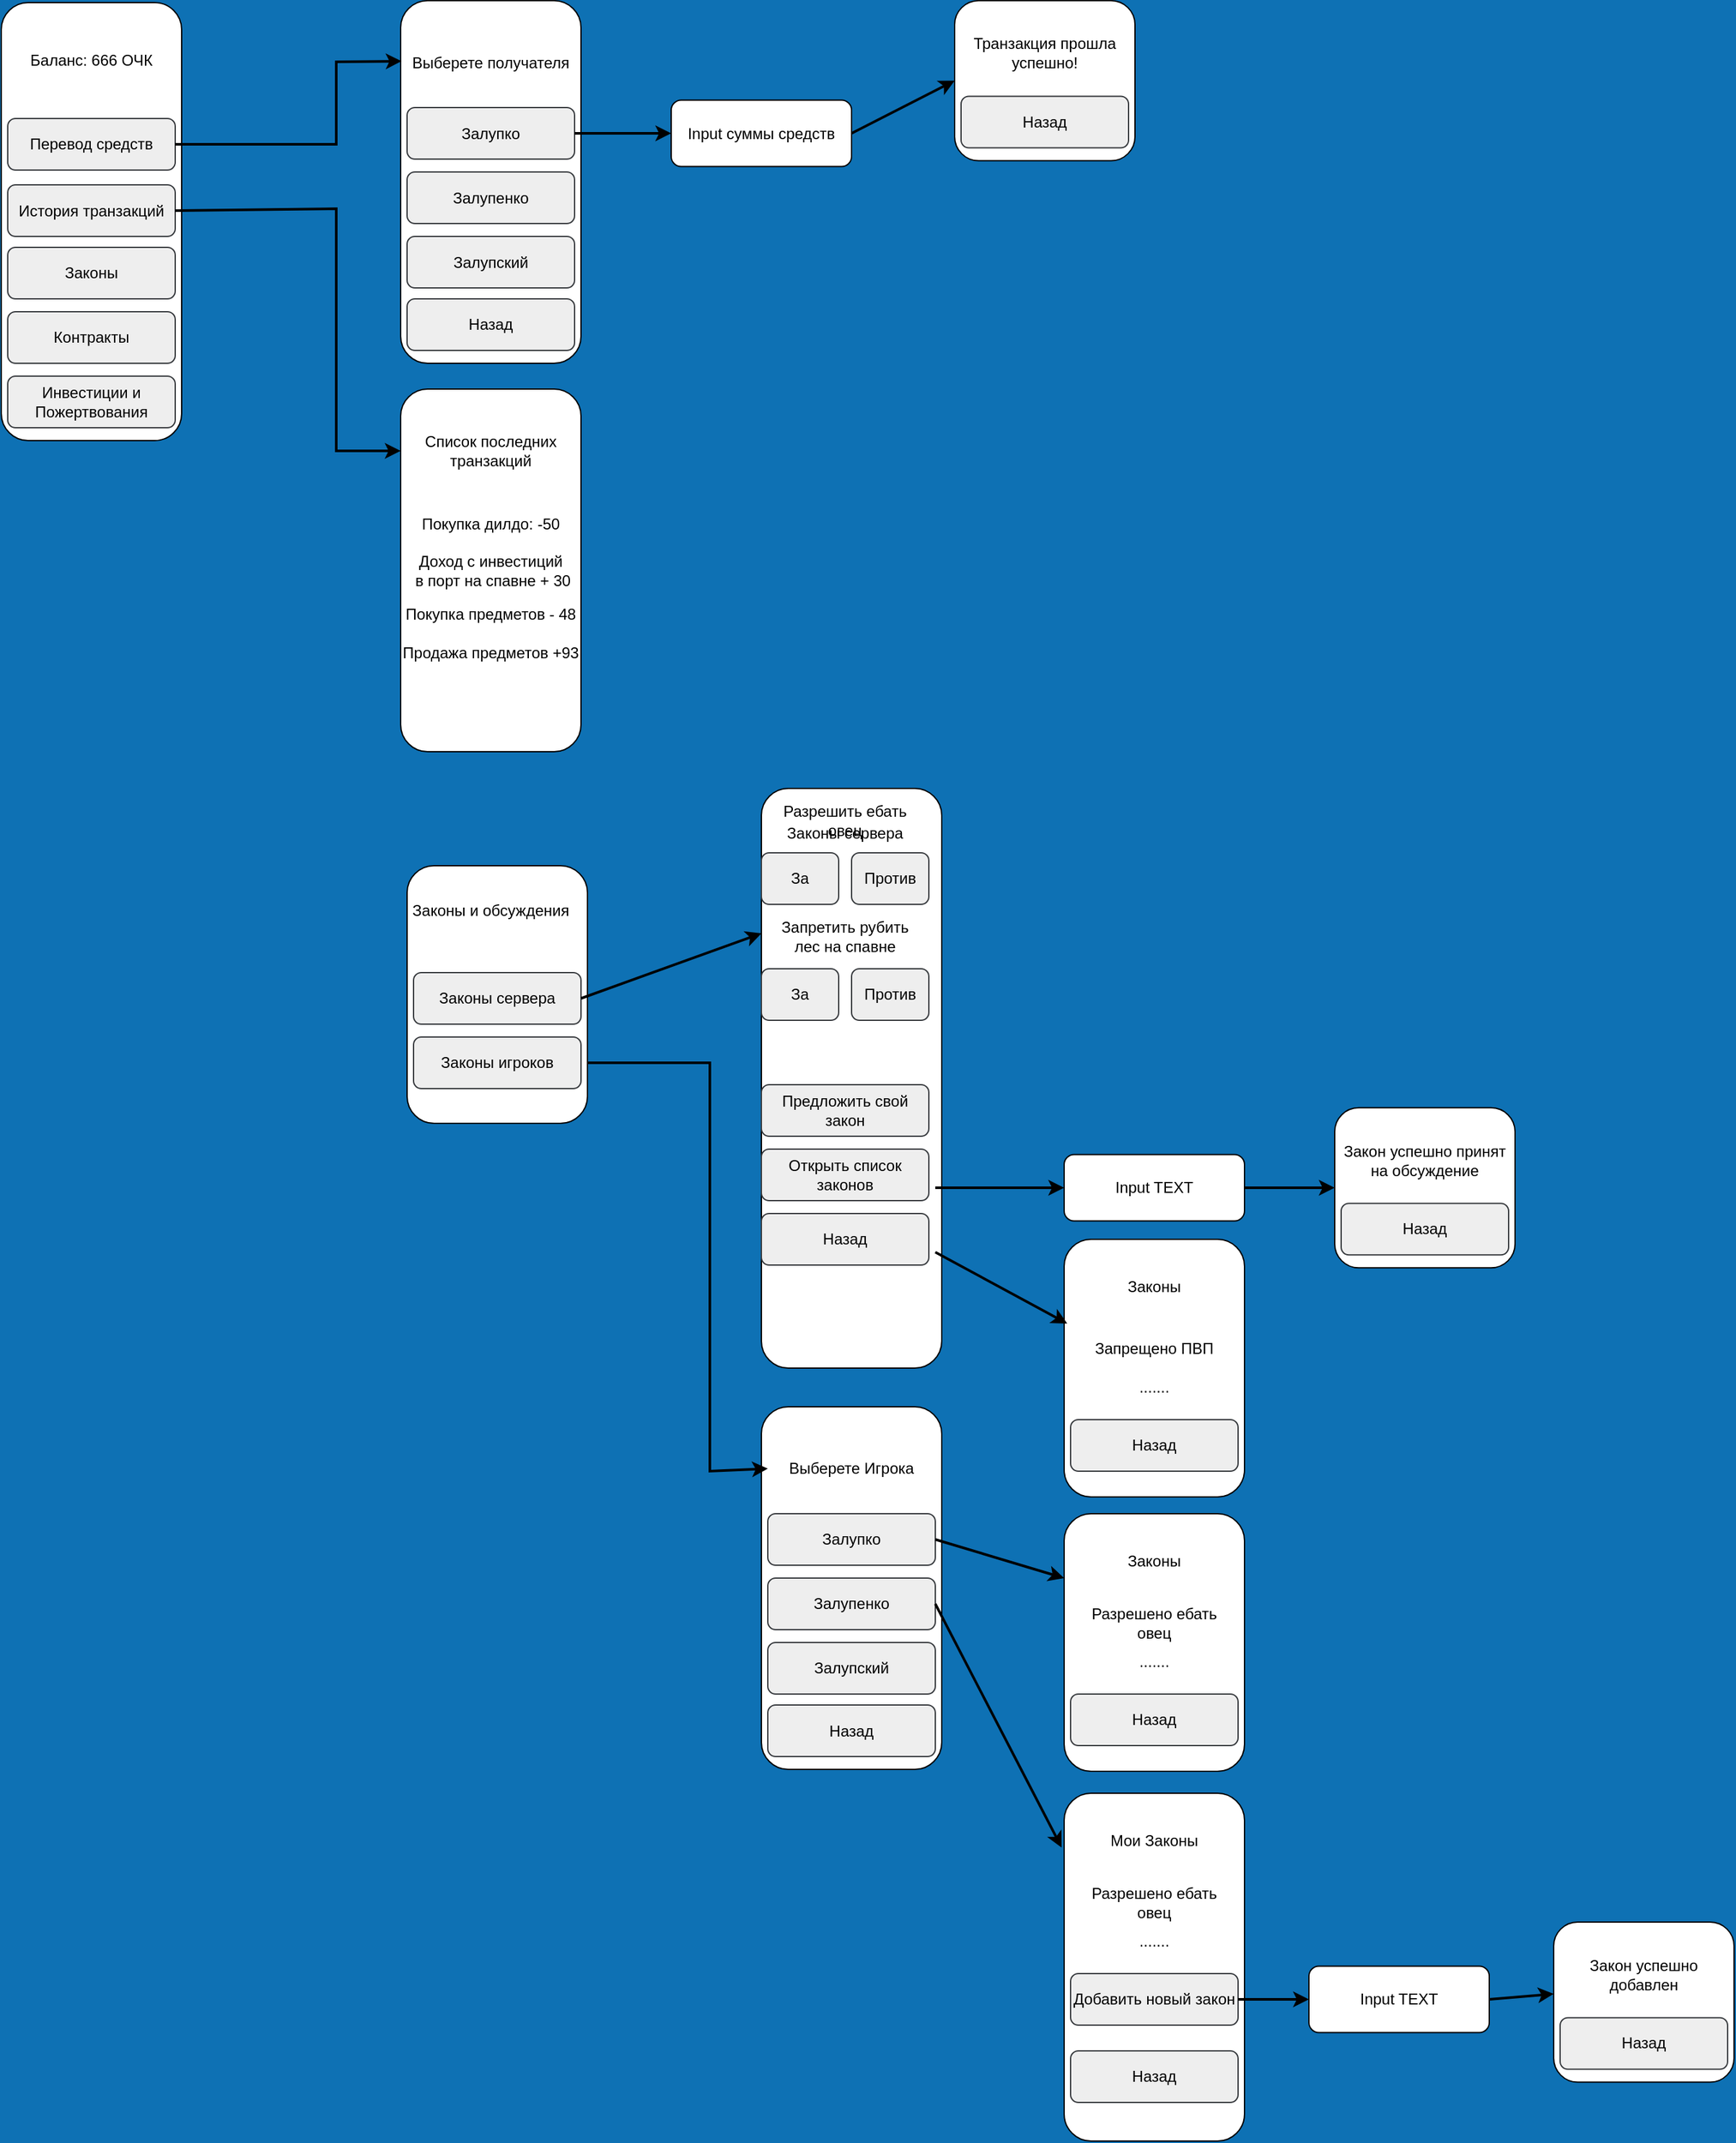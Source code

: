 <mxfile version="24.7.6">
  <diagram name="Страница — 1" id="_SKdRh1ridLEpidDvCyz">
    <mxGraphModel dx="1741" dy="910" grid="1" gridSize="10" guides="1" tooltips="1" connect="1" arrows="1" fold="1" page="1" pageScale="1" pageWidth="1654" pageHeight="2336" background="#0e71b4" math="0" shadow="0">
      <root>
        <mxCell id="0" />
        <mxCell id="1" parent="0" />
        <mxCell id="YOvDV3y9TgNX6leJfm7o-3" value="" style="rounded=1;whiteSpace=wrap;html=1;" parent="1" vertex="1">
          <mxGeometry x="120" y="200" width="140" height="340" as="geometry" />
        </mxCell>
        <mxCell id="YOvDV3y9TgNX6leJfm7o-4" value="Баланс: 666 ОЧК" style="text;html=1;align=center;verticalAlign=middle;whiteSpace=wrap;rounded=0;" parent="1" vertex="1">
          <mxGeometry x="140" y="230" width="100" height="30" as="geometry" />
        </mxCell>
        <mxCell id="YOvDV3y9TgNX6leJfm7o-7" value="Перевод средств" style="rounded=1;whiteSpace=wrap;html=1;fillColor=#eeeeee;strokeColor=#36393d;" parent="1" vertex="1">
          <mxGeometry x="125" y="290" width="130" height="40" as="geometry" />
        </mxCell>
        <mxCell id="YOvDV3y9TgNX6leJfm7o-8" value="Законы" style="rounded=1;whiteSpace=wrap;html=1;fillColor=#eeeeee;strokeColor=#36393d;" parent="1" vertex="1">
          <mxGeometry x="125" y="390" width="130" height="40" as="geometry" />
        </mxCell>
        <mxCell id="YOvDV3y9TgNX6leJfm7o-9" value="Контракты" style="rounded=1;whiteSpace=wrap;html=1;fillColor=#eeeeee;strokeColor=#36393d;" parent="1" vertex="1">
          <mxGeometry x="125" y="440" width="130" height="40" as="geometry" />
        </mxCell>
        <mxCell id="YOvDV3y9TgNX6leJfm7o-10" value="Инвестиции и Пожертвования" style="rounded=1;whiteSpace=wrap;html=1;fillColor=#eeeeee;strokeColor=#36393d;" parent="1" vertex="1">
          <mxGeometry x="125" y="490" width="130" height="40" as="geometry" />
        </mxCell>
        <mxCell id="YOvDV3y9TgNX6leJfm7o-11" value="" style="rounded=1;whiteSpace=wrap;html=1;" parent="1" vertex="1">
          <mxGeometry x="430" y="198.5" width="140" height="281.5" as="geometry" />
        </mxCell>
        <mxCell id="YOvDV3y9TgNX6leJfm7o-12" value="Выберете получателя" style="text;html=1;align=center;verticalAlign=middle;whiteSpace=wrap;rounded=0;" parent="1" vertex="1">
          <mxGeometry x="430" y="231.5" width="140" height="30" as="geometry" />
        </mxCell>
        <mxCell id="YOvDV3y9TgNX6leJfm7o-13" value="Залупко" style="rounded=1;whiteSpace=wrap;html=1;fillColor=#eeeeee;strokeColor=#36393d;" parent="1" vertex="1">
          <mxGeometry x="435" y="281.5" width="130" height="40" as="geometry" />
        </mxCell>
        <mxCell id="YOvDV3y9TgNX6leJfm7o-14" value="Залупенко" style="rounded=1;whiteSpace=wrap;html=1;fillColor=#eeeeee;strokeColor=#36393d;" parent="1" vertex="1">
          <mxGeometry x="435" y="331.5" width="130" height="40" as="geometry" />
        </mxCell>
        <mxCell id="YOvDV3y9TgNX6leJfm7o-15" value="Залупский" style="rounded=1;whiteSpace=wrap;html=1;fillColor=#eeeeee;strokeColor=#36393d;" parent="1" vertex="1">
          <mxGeometry x="435" y="381.5" width="130" height="40" as="geometry" />
        </mxCell>
        <mxCell id="YOvDV3y9TgNX6leJfm7o-17" value="" style="endArrow=classic;html=1;rounded=0;exitX=1;exitY=0.5;exitDx=0;exitDy=0;entryX=0.005;entryY=0.167;entryDx=0;entryDy=0;entryPerimeter=0;strokeWidth=2;" parent="1" source="YOvDV3y9TgNX6leJfm7o-7" target="YOvDV3y9TgNX6leJfm7o-11" edge="1">
          <mxGeometry width="50" height="50" relative="1" as="geometry">
            <mxPoint x="430" y="450" as="sourcePoint" />
            <mxPoint x="427" y="350" as="targetPoint" />
            <Array as="points">
              <mxPoint x="380" y="310" />
              <mxPoint x="380" y="246" />
            </Array>
          </mxGeometry>
        </mxCell>
        <mxCell id="YOvDV3y9TgNX6leJfm7o-18" value="Input суммы средств" style="rounded=1;whiteSpace=wrap;html=1;" parent="1" vertex="1">
          <mxGeometry x="640" y="275.75" width="140" height="51.5" as="geometry" />
        </mxCell>
        <mxCell id="YOvDV3y9TgNX6leJfm7o-19" value="" style="rounded=1;whiteSpace=wrap;html=1;" parent="1" vertex="1">
          <mxGeometry x="860" y="198.5" width="140" height="124.25" as="geometry" />
        </mxCell>
        <mxCell id="YOvDV3y9TgNX6leJfm7o-20" value="Транзакция прошла успешно!" style="text;html=1;align=center;verticalAlign=middle;whiteSpace=wrap;rounded=0;" parent="1" vertex="1">
          <mxGeometry x="860" y="224.25" width="140" height="30" as="geometry" />
        </mxCell>
        <mxCell id="YOvDV3y9TgNX6leJfm7o-21" value="Назад" style="rounded=1;whiteSpace=wrap;html=1;fillColor=#eeeeee;strokeColor=#36393d;" parent="1" vertex="1">
          <mxGeometry x="865" y="272.75" width="130" height="40" as="geometry" />
        </mxCell>
        <mxCell id="YOvDV3y9TgNX6leJfm7o-23" value="Назад" style="rounded=1;whiteSpace=wrap;html=1;fillColor=#eeeeee;strokeColor=#36393d;" parent="1" vertex="1">
          <mxGeometry x="435" y="430" width="130" height="40" as="geometry" />
        </mxCell>
        <mxCell id="YOvDV3y9TgNX6leJfm7o-26" value="" style="endArrow=classic;html=1;rounded=0;exitX=1;exitY=0.5;exitDx=0;exitDy=0;entryX=0;entryY=0.5;entryDx=0;entryDy=0;strokeWidth=2;" parent="1" source="YOvDV3y9TgNX6leJfm7o-13" target="YOvDV3y9TgNX6leJfm7o-18" edge="1">
          <mxGeometry width="50" height="50" relative="1" as="geometry">
            <mxPoint x="265" y="320" as="sourcePoint" />
            <mxPoint x="441" y="256" as="targetPoint" />
          </mxGeometry>
        </mxCell>
        <mxCell id="YOvDV3y9TgNX6leJfm7o-27" value="" style="endArrow=classic;html=1;rounded=0;exitX=1;exitY=0.5;exitDx=0;exitDy=0;entryX=0;entryY=0.5;entryDx=0;entryDy=0;strokeWidth=2;" parent="1" source="YOvDV3y9TgNX6leJfm7o-18" target="YOvDV3y9TgNX6leJfm7o-19" edge="1">
          <mxGeometry width="50" height="50" relative="1" as="geometry">
            <mxPoint x="575" y="312" as="sourcePoint" />
            <mxPoint x="650" y="312" as="targetPoint" />
          </mxGeometry>
        </mxCell>
        <mxCell id="TSFnOZUrxSkBlMP-To67-1" value="История транзакций" style="rounded=1;whiteSpace=wrap;html=1;fillColor=#eeeeee;strokeColor=#36393d;" vertex="1" parent="1">
          <mxGeometry x="125" y="341.5" width="130" height="40" as="geometry" />
        </mxCell>
        <mxCell id="TSFnOZUrxSkBlMP-To67-2" value="" style="rounded=1;whiteSpace=wrap;html=1;" vertex="1" parent="1">
          <mxGeometry x="430" y="500" width="140" height="281.5" as="geometry" />
        </mxCell>
        <mxCell id="TSFnOZUrxSkBlMP-To67-3" value="Список последних транзакций" style="text;html=1;align=center;verticalAlign=middle;whiteSpace=wrap;rounded=0;" vertex="1" parent="1">
          <mxGeometry x="430" y="533" width="140" height="30" as="geometry" />
        </mxCell>
        <mxCell id="TSFnOZUrxSkBlMP-To67-8" value="Покупка дилдо: -50" style="text;html=1;align=center;verticalAlign=middle;whiteSpace=wrap;rounded=0;" vertex="1" parent="1">
          <mxGeometry x="430" y="590" width="140" height="30" as="geometry" />
        </mxCell>
        <mxCell id="TSFnOZUrxSkBlMP-To67-10" value="&lt;div&gt;Доход с инвестиций&lt;br&gt;&amp;nbsp;в порт на спавне + 30&lt;/div&gt;" style="text;html=1;align=center;verticalAlign=middle;whiteSpace=wrap;rounded=0;" vertex="1" parent="1">
          <mxGeometry x="430" y="625.75" width="140" height="30" as="geometry" />
        </mxCell>
        <mxCell id="TSFnOZUrxSkBlMP-To67-11" value="&lt;div&gt;Покупка предметов - 48&lt;/div&gt;" style="text;html=1;align=center;verticalAlign=middle;whiteSpace=wrap;rounded=0;" vertex="1" parent="1">
          <mxGeometry x="430" y="660" width="140" height="30" as="geometry" />
        </mxCell>
        <mxCell id="TSFnOZUrxSkBlMP-To67-12" value="&lt;div&gt;Продажа предметов +93&lt;/div&gt;" style="text;html=1;align=center;verticalAlign=middle;whiteSpace=wrap;rounded=0;" vertex="1" parent="1">
          <mxGeometry x="430" y="690" width="140" height="30" as="geometry" />
        </mxCell>
        <mxCell id="TSFnOZUrxSkBlMP-To67-13" value="" style="endArrow=classic;html=1;rounded=0;exitX=1;exitY=0.5;exitDx=0;exitDy=0;entryX=0;entryY=0.5;entryDx=0;entryDy=0;strokeWidth=2;" edge="1" parent="1" source="TSFnOZUrxSkBlMP-To67-1" target="TSFnOZUrxSkBlMP-To67-3">
          <mxGeometry width="50" height="50" relative="1" as="geometry">
            <mxPoint x="265" y="320" as="sourcePoint" />
            <mxPoint x="441" y="256" as="targetPoint" />
            <Array as="points">
              <mxPoint x="380" y="360" />
              <mxPoint x="380" y="548" />
            </Array>
          </mxGeometry>
        </mxCell>
        <mxCell id="TSFnOZUrxSkBlMP-To67-29" value="" style="rounded=1;whiteSpace=wrap;html=1;" vertex="1" parent="1">
          <mxGeometry x="435" y="870" width="140" height="200" as="geometry" />
        </mxCell>
        <mxCell id="TSFnOZUrxSkBlMP-To67-31" value="Законы сервера" style="rounded=1;whiteSpace=wrap;html=1;fillColor=#eeeeee;strokeColor=#36393d;" vertex="1" parent="1">
          <mxGeometry x="440" y="953" width="130" height="40" as="geometry" />
        </mxCell>
        <mxCell id="TSFnOZUrxSkBlMP-To67-32" value="Законы игроков" style="rounded=1;whiteSpace=wrap;html=1;fillColor=#eeeeee;strokeColor=#36393d;" vertex="1" parent="1">
          <mxGeometry x="440" y="1003" width="130" height="40" as="geometry" />
        </mxCell>
        <mxCell id="TSFnOZUrxSkBlMP-To67-34" value="Законы и обсуждения" style="text;html=1;align=center;verticalAlign=middle;whiteSpace=wrap;rounded=0;" vertex="1" parent="1">
          <mxGeometry x="430" y="890" width="140" height="30" as="geometry" />
        </mxCell>
        <mxCell id="TSFnOZUrxSkBlMP-To67-35" value="" style="rounded=1;whiteSpace=wrap;html=1;" vertex="1" parent="1">
          <mxGeometry x="710" y="810" width="140" height="450" as="geometry" />
        </mxCell>
        <mxCell id="TSFnOZUrxSkBlMP-To67-36" value="За" style="rounded=1;whiteSpace=wrap;html=1;fillColor=#eeeeee;strokeColor=#36393d;" vertex="1" parent="1">
          <mxGeometry x="710" y="860" width="60" height="40" as="geometry" />
        </mxCell>
        <mxCell id="TSFnOZUrxSkBlMP-To67-37" value="Предложить свой закон" style="rounded=1;whiteSpace=wrap;html=1;fillColor=#eeeeee;strokeColor=#36393d;" vertex="1" parent="1">
          <mxGeometry x="710" y="1040" width="130" height="40" as="geometry" />
        </mxCell>
        <mxCell id="TSFnOZUrxSkBlMP-To67-38" value="Законы сервера" style="text;html=1;align=center;verticalAlign=middle;whiteSpace=wrap;rounded=0;" vertex="1" parent="1">
          <mxGeometry x="705" y="830" width="140" height="30" as="geometry" />
        </mxCell>
        <mxCell id="TSFnOZUrxSkBlMP-To67-39" value="Разрешить ебать овец" style="text;html=1;align=center;verticalAlign=middle;whiteSpace=wrap;rounded=0;" vertex="1" parent="1">
          <mxGeometry x="720" y="820" width="110" height="30" as="geometry" />
        </mxCell>
        <mxCell id="TSFnOZUrxSkBlMP-To67-42" value="Против" style="rounded=1;whiteSpace=wrap;html=1;fillColor=#eeeeee;strokeColor=#36393d;" vertex="1" parent="1">
          <mxGeometry x="780" y="860" width="60" height="40" as="geometry" />
        </mxCell>
        <mxCell id="TSFnOZUrxSkBlMP-To67-46" value="За" style="rounded=1;whiteSpace=wrap;html=1;fillColor=#eeeeee;strokeColor=#36393d;" vertex="1" parent="1">
          <mxGeometry x="710" y="950" width="60" height="40" as="geometry" />
        </mxCell>
        <mxCell id="TSFnOZUrxSkBlMP-To67-47" value="Запретить рубить лес на спавне" style="text;html=1;align=center;verticalAlign=middle;whiteSpace=wrap;rounded=0;" vertex="1" parent="1">
          <mxGeometry x="720" y="910" width="110" height="30" as="geometry" />
        </mxCell>
        <mxCell id="TSFnOZUrxSkBlMP-To67-48" value="Против" style="rounded=1;whiteSpace=wrap;html=1;fillColor=#eeeeee;strokeColor=#36393d;" vertex="1" parent="1">
          <mxGeometry x="780" y="950" width="60" height="40" as="geometry" />
        </mxCell>
        <mxCell id="TSFnOZUrxSkBlMP-To67-49" value="" style="endArrow=classic;html=1;rounded=0;exitX=1;exitY=0.5;exitDx=0;exitDy=0;entryX=0;entryY=0.25;entryDx=0;entryDy=0;strokeWidth=2;" edge="1" parent="1" source="TSFnOZUrxSkBlMP-To67-31" target="TSFnOZUrxSkBlMP-To67-35">
          <mxGeometry width="50" height="50" relative="1" as="geometry">
            <mxPoint x="725" y="1070" as="sourcePoint" />
            <mxPoint x="775" y="1020" as="targetPoint" />
          </mxGeometry>
        </mxCell>
        <mxCell id="TSFnOZUrxSkBlMP-To67-54" value="Input TEXT" style="rounded=1;whiteSpace=wrap;html=1;" vertex="1" parent="1">
          <mxGeometry x="945" y="1094.25" width="140" height="51.5" as="geometry" />
        </mxCell>
        <mxCell id="TSFnOZUrxSkBlMP-To67-55" value="" style="rounded=1;whiteSpace=wrap;html=1;" vertex="1" parent="1">
          <mxGeometry x="1155" y="1057.88" width="140" height="124.25" as="geometry" />
        </mxCell>
        <mxCell id="TSFnOZUrxSkBlMP-To67-56" value="Закон успешно принят на обсуждение" style="text;html=1;align=center;verticalAlign=middle;whiteSpace=wrap;rounded=0;" vertex="1" parent="1">
          <mxGeometry x="1155" y="1083.63" width="140" height="30" as="geometry" />
        </mxCell>
        <mxCell id="TSFnOZUrxSkBlMP-To67-57" value="Назад" style="rounded=1;whiteSpace=wrap;html=1;fillColor=#eeeeee;strokeColor=#36393d;" vertex="1" parent="1">
          <mxGeometry x="1160" y="1132.13" width="130" height="40" as="geometry" />
        </mxCell>
        <mxCell id="TSFnOZUrxSkBlMP-To67-58" value="" style="endArrow=classic;html=1;rounded=0;exitX=1;exitY=0.5;exitDx=0;exitDy=0;entryX=0;entryY=0.5;entryDx=0;entryDy=0;strokeWidth=2;" edge="1" parent="1" source="TSFnOZUrxSkBlMP-To67-54" target="TSFnOZUrxSkBlMP-To67-55">
          <mxGeometry width="50" height="50" relative="1" as="geometry">
            <mxPoint x="870" y="1171.38" as="sourcePoint" />
            <mxPoint x="945" y="1171.38" as="targetPoint" />
          </mxGeometry>
        </mxCell>
        <mxCell id="TSFnOZUrxSkBlMP-To67-59" value="" style="endArrow=classic;html=1;rounded=0;exitX=1;exitY=0.5;exitDx=0;exitDy=0;entryX=0;entryY=0.5;entryDx=0;entryDy=0;strokeWidth=2;" edge="1" parent="1" target="TSFnOZUrxSkBlMP-To67-54">
          <mxGeometry width="50" height="50" relative="1" as="geometry">
            <mxPoint x="845" y="1120" as="sourcePoint" />
            <mxPoint x="1155" y="932" as="targetPoint" />
          </mxGeometry>
        </mxCell>
        <mxCell id="TSFnOZUrxSkBlMP-To67-60" value="Открыть список законов" style="rounded=1;whiteSpace=wrap;html=1;fillColor=#eeeeee;strokeColor=#36393d;" vertex="1" parent="1">
          <mxGeometry x="710" y="1090" width="130" height="40" as="geometry" />
        </mxCell>
        <mxCell id="TSFnOZUrxSkBlMP-To67-61" value="" style="rounded=1;whiteSpace=wrap;html=1;" vertex="1" parent="1">
          <mxGeometry x="945" y="1160" width="140" height="200" as="geometry" />
        </mxCell>
        <mxCell id="TSFnOZUrxSkBlMP-To67-64" value="Законы" style="text;html=1;align=center;verticalAlign=middle;whiteSpace=wrap;rounded=0;" vertex="1" parent="1">
          <mxGeometry x="945" y="1182.13" width="140" height="30" as="geometry" />
        </mxCell>
        <mxCell id="TSFnOZUrxSkBlMP-To67-65" value="" style="endArrow=classic;html=1;rounded=0;exitX=1;exitY=0.5;exitDx=0;exitDy=0;entryX=0.017;entryY=0.327;entryDx=0;entryDy=0;strokeWidth=2;entryPerimeter=0;" edge="1" parent="1" target="TSFnOZUrxSkBlMP-To67-61">
          <mxGeometry width="50" height="50" relative="1" as="geometry">
            <mxPoint x="845" y="1170" as="sourcePoint" />
            <mxPoint x="955" y="1130" as="targetPoint" />
          </mxGeometry>
        </mxCell>
        <mxCell id="TSFnOZUrxSkBlMP-To67-66" value="Запрещено ПВП" style="text;html=1;align=center;verticalAlign=middle;whiteSpace=wrap;rounded=0;" vertex="1" parent="1">
          <mxGeometry x="960" y="1230" width="110" height="30" as="geometry" />
        </mxCell>
        <mxCell id="TSFnOZUrxSkBlMP-To67-68" value="......." style="text;html=1;align=center;verticalAlign=middle;whiteSpace=wrap;rounded=0;" vertex="1" parent="1">
          <mxGeometry x="960" y="1260" width="110" height="30" as="geometry" />
        </mxCell>
        <mxCell id="TSFnOZUrxSkBlMP-To67-70" value="Назад" style="rounded=1;whiteSpace=wrap;html=1;fillColor=#eeeeee;strokeColor=#36393d;" vertex="1" parent="1">
          <mxGeometry x="710" y="1140" width="130" height="40" as="geometry" />
        </mxCell>
        <mxCell id="TSFnOZUrxSkBlMP-To67-87" value="" style="rounded=1;whiteSpace=wrap;html=1;" vertex="1" parent="1">
          <mxGeometry x="710" y="1290" width="140" height="281.5" as="geometry" />
        </mxCell>
        <mxCell id="TSFnOZUrxSkBlMP-To67-88" value="Выберете Игрока" style="text;html=1;align=center;verticalAlign=middle;whiteSpace=wrap;rounded=0;" vertex="1" parent="1">
          <mxGeometry x="710" y="1323" width="140" height="30" as="geometry" />
        </mxCell>
        <mxCell id="TSFnOZUrxSkBlMP-To67-89" value="Залупко" style="rounded=1;whiteSpace=wrap;html=1;fillColor=#eeeeee;strokeColor=#36393d;" vertex="1" parent="1">
          <mxGeometry x="715" y="1373" width="130" height="40" as="geometry" />
        </mxCell>
        <mxCell id="TSFnOZUrxSkBlMP-To67-90" value="Залупенко" style="rounded=1;whiteSpace=wrap;html=1;fillColor=#eeeeee;strokeColor=#36393d;" vertex="1" parent="1">
          <mxGeometry x="715" y="1423" width="130" height="40" as="geometry" />
        </mxCell>
        <mxCell id="TSFnOZUrxSkBlMP-To67-91" value="Залупский" style="rounded=1;whiteSpace=wrap;html=1;fillColor=#eeeeee;strokeColor=#36393d;" vertex="1" parent="1">
          <mxGeometry x="715" y="1473" width="130" height="40" as="geometry" />
        </mxCell>
        <mxCell id="TSFnOZUrxSkBlMP-To67-92" value="Назад" style="rounded=1;whiteSpace=wrap;html=1;fillColor=#eeeeee;strokeColor=#36393d;" vertex="1" parent="1">
          <mxGeometry x="715" y="1521.5" width="130" height="40" as="geometry" />
        </mxCell>
        <mxCell id="TSFnOZUrxSkBlMP-To67-93" value="" style="rounded=1;whiteSpace=wrap;html=1;" vertex="1" parent="1">
          <mxGeometry x="945" y="1373" width="140" height="200" as="geometry" />
        </mxCell>
        <mxCell id="TSFnOZUrxSkBlMP-To67-94" value="Законы" style="text;html=1;align=center;verticalAlign=middle;whiteSpace=wrap;rounded=0;" vertex="1" parent="1">
          <mxGeometry x="945" y="1395.13" width="140" height="30" as="geometry" />
        </mxCell>
        <mxCell id="TSFnOZUrxSkBlMP-To67-95" value="Разрешено ебать овец" style="text;html=1;align=center;verticalAlign=middle;whiteSpace=wrap;rounded=0;" vertex="1" parent="1">
          <mxGeometry x="960" y="1443" width="110" height="30" as="geometry" />
        </mxCell>
        <mxCell id="TSFnOZUrxSkBlMP-To67-96" value="......." style="text;html=1;align=center;verticalAlign=middle;whiteSpace=wrap;rounded=0;" vertex="1" parent="1">
          <mxGeometry x="960" y="1473" width="110" height="30" as="geometry" />
        </mxCell>
        <mxCell id="TSFnOZUrxSkBlMP-To67-102" value="" style="rounded=1;whiteSpace=wrap;html=1;" vertex="1" parent="1">
          <mxGeometry x="945" y="1590" width="140" height="270" as="geometry" />
        </mxCell>
        <mxCell id="TSFnOZUrxSkBlMP-To67-103" value="Мои Законы" style="text;html=1;align=center;verticalAlign=middle;whiteSpace=wrap;rounded=0;" vertex="1" parent="1">
          <mxGeometry x="945" y="1612.13" width="140" height="30" as="geometry" />
        </mxCell>
        <mxCell id="TSFnOZUrxSkBlMP-To67-104" value="Разрешено ебать овец" style="text;html=1;align=center;verticalAlign=middle;whiteSpace=wrap;rounded=0;" vertex="1" parent="1">
          <mxGeometry x="960" y="1660" width="110" height="30" as="geometry" />
        </mxCell>
        <mxCell id="TSFnOZUrxSkBlMP-To67-105" value="......." style="text;html=1;align=center;verticalAlign=middle;whiteSpace=wrap;rounded=0;" vertex="1" parent="1">
          <mxGeometry x="960" y="1690" width="110" height="30" as="geometry" />
        </mxCell>
        <mxCell id="TSFnOZUrxSkBlMP-To67-107" value="Назад" style="rounded=1;whiteSpace=wrap;html=1;fillColor=#eeeeee;strokeColor=#36393d;" vertex="1" parent="1">
          <mxGeometry x="950" y="1300" width="130" height="40" as="geometry" />
        </mxCell>
        <mxCell id="TSFnOZUrxSkBlMP-To67-108" value="Назад" style="rounded=1;whiteSpace=wrap;html=1;fillColor=#eeeeee;strokeColor=#36393d;" vertex="1" parent="1">
          <mxGeometry x="950" y="1513" width="130" height="40" as="geometry" />
        </mxCell>
        <mxCell id="TSFnOZUrxSkBlMP-To67-109" value="Назад" style="rounded=1;whiteSpace=wrap;html=1;fillColor=#eeeeee;strokeColor=#36393d;" vertex="1" parent="1">
          <mxGeometry x="950" y="1790" width="130" height="40" as="geometry" />
        </mxCell>
        <mxCell id="TSFnOZUrxSkBlMP-To67-111" value="Добавить новый закон" style="rounded=1;whiteSpace=wrap;html=1;fillColor=#eeeeee;strokeColor=#36393d;" vertex="1" parent="1">
          <mxGeometry x="950" y="1730" width="130" height="40" as="geometry" />
        </mxCell>
        <mxCell id="TSFnOZUrxSkBlMP-To67-112" value="Input TEXT" style="rounded=1;whiteSpace=wrap;html=1;" vertex="1" parent="1">
          <mxGeometry x="1135" y="1724.25" width="140" height="51.5" as="geometry" />
        </mxCell>
        <mxCell id="TSFnOZUrxSkBlMP-To67-113" value="" style="rounded=1;whiteSpace=wrap;html=1;" vertex="1" parent="1">
          <mxGeometry x="1325" y="1690" width="140" height="124.25" as="geometry" />
        </mxCell>
        <mxCell id="TSFnOZUrxSkBlMP-To67-114" value="Закон успешно добавлен" style="text;html=1;align=center;verticalAlign=middle;whiteSpace=wrap;rounded=0;" vertex="1" parent="1">
          <mxGeometry x="1325" y="1715.75" width="140" height="30" as="geometry" />
        </mxCell>
        <mxCell id="TSFnOZUrxSkBlMP-To67-115" value="Назад" style="rounded=1;whiteSpace=wrap;html=1;fillColor=#eeeeee;strokeColor=#36393d;" vertex="1" parent="1">
          <mxGeometry x="1330" y="1764.25" width="130" height="40" as="geometry" />
        </mxCell>
        <mxCell id="TSFnOZUrxSkBlMP-To67-117" value="" style="endArrow=classic;html=1;rounded=0;exitX=1;exitY=0.5;exitDx=0;exitDy=0;entryX=0;entryY=0.5;entryDx=0;entryDy=0;strokeWidth=2;" edge="1" parent="1" source="TSFnOZUrxSkBlMP-To67-111" target="TSFnOZUrxSkBlMP-To67-112">
          <mxGeometry width="50" height="50" relative="1" as="geometry">
            <mxPoint x="1188" y="1612.13" as="sourcePoint" />
            <mxPoint x="1290" y="1667.13" as="targetPoint" />
          </mxGeometry>
        </mxCell>
        <mxCell id="TSFnOZUrxSkBlMP-To67-118" value="" style="endArrow=classic;html=1;rounded=0;exitX=1;exitY=0.5;exitDx=0;exitDy=0;entryX=0;entryY=1;entryDx=0;entryDy=0;strokeWidth=2;" edge="1" parent="1" source="TSFnOZUrxSkBlMP-To67-112" target="TSFnOZUrxSkBlMP-To67-114">
          <mxGeometry width="50" height="50" relative="1" as="geometry">
            <mxPoint x="1090" y="1760" as="sourcePoint" />
            <mxPoint x="1145" y="1760" as="targetPoint" />
          </mxGeometry>
        </mxCell>
        <mxCell id="TSFnOZUrxSkBlMP-To67-119" value="" style="endArrow=classic;html=1;rounded=0;exitX=1;exitY=0.5;exitDx=0;exitDy=0;strokeWidth=2;entryX=0;entryY=0.5;entryDx=0;entryDy=0;" edge="1" parent="1">
          <mxGeometry width="50" height="50" relative="1" as="geometry">
            <mxPoint x="575" y="1023" as="sourcePoint" />
            <mxPoint x="715" y="1338" as="targetPoint" />
            <Array as="points">
              <mxPoint x="670" y="1023" />
              <mxPoint x="670" y="1340" />
            </Array>
          </mxGeometry>
        </mxCell>
        <mxCell id="TSFnOZUrxSkBlMP-To67-120" value="" style="endArrow=classic;html=1;rounded=0;exitX=1;exitY=0.5;exitDx=0;exitDy=0;entryX=0;entryY=0.25;entryDx=0;entryDy=0;strokeWidth=2;" edge="1" parent="1" source="TSFnOZUrxSkBlMP-To67-89" target="TSFnOZUrxSkBlMP-To67-93">
          <mxGeometry width="50" height="50" relative="1" as="geometry">
            <mxPoint x="858" y="1298" as="sourcePoint" />
            <mxPoint x="960" y="1353" as="targetPoint" />
          </mxGeometry>
        </mxCell>
        <mxCell id="TSFnOZUrxSkBlMP-To67-121" value="" style="endArrow=classic;html=1;rounded=0;exitX=1;exitY=0.5;exitDx=0;exitDy=0;entryX=-0.014;entryY=0.156;entryDx=0;entryDy=0;strokeWidth=2;entryPerimeter=0;" edge="1" parent="1" source="TSFnOZUrxSkBlMP-To67-90" target="TSFnOZUrxSkBlMP-To67-102">
          <mxGeometry width="50" height="50" relative="1" as="geometry">
            <mxPoint x="855" y="1403" as="sourcePoint" />
            <mxPoint x="955" y="1433" as="targetPoint" />
          </mxGeometry>
        </mxCell>
      </root>
    </mxGraphModel>
  </diagram>
</mxfile>
